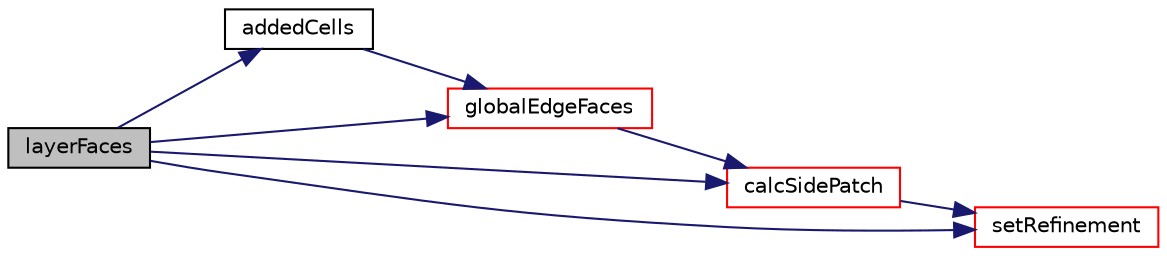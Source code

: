digraph "layerFaces"
{
  bgcolor="transparent";
  edge [fontname="Helvetica",fontsize="10",labelfontname="Helvetica",labelfontsize="10"];
  node [fontname="Helvetica",fontsize="10",shape=record];
  rankdir="LR";
  Node550 [label="layerFaces",height=0.2,width=0.4,color="black", fillcolor="grey75", style="filled", fontcolor="black"];
  Node550 -> Node551 [color="midnightblue",fontsize="10",style="solid",fontname="Helvetica"];
  Node551 [label="addedCells",height=0.2,width=0.4,color="black",URL="$a22385.html#ad2d1288ccffa675f09d9adf98daff052",tooltip="Added cells given current mesh & layerfaces. "];
  Node551 -> Node552 [color="midnightblue",fontsize="10",style="solid",fontname="Helvetica"];
  Node552 [label="globalEdgeFaces",height=0.2,width=0.4,color="red",URL="$a22385.html#aeea8524ff2d092f53488dd1cb593c58e",tooltip="Per patch edge the pp faces (in global indices) using it. Uses. "];
  Node552 -> Node640 [color="midnightblue",fontsize="10",style="solid",fontname="Helvetica"];
  Node640 [label="calcSidePatch",height=0.2,width=0.4,color="red",URL="$a22385.html#a25346f181e6f56df9a1839ff94eea581",tooltip="Boundary edges get extruded into boundary faces. Determine patch. "];
  Node640 -> Node694 [color="midnightblue",fontsize="10",style="solid",fontname="Helvetica"];
  Node694 [label="setRefinement",height=0.2,width=0.4,color="red",URL="$a22385.html#a9488cb0518f21b76444c508cc9658d64",tooltip="Play commands into polyTopoChange to create layers on top. "];
  Node550 -> Node640 [color="midnightblue",fontsize="10",style="solid",fontname="Helvetica"];
  Node550 -> Node552 [color="midnightblue",fontsize="10",style="solid",fontname="Helvetica"];
  Node550 -> Node694 [color="midnightblue",fontsize="10",style="solid",fontname="Helvetica"];
}
